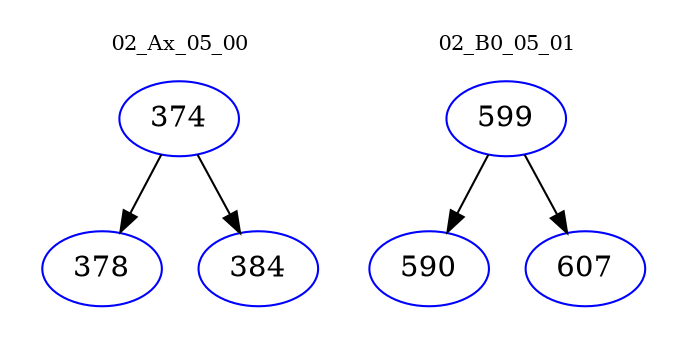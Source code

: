 digraph{
subgraph cluster_0 {
color = white
label = "02_Ax_05_00";
fontsize=10;
T0_374 [label="374", color="blue"]
T0_374 -> T0_378 [color="black"]
T0_378 [label="378", color="blue"]
T0_374 -> T0_384 [color="black"]
T0_384 [label="384", color="blue"]
}
subgraph cluster_1 {
color = white
label = "02_B0_05_01";
fontsize=10;
T1_599 [label="599", color="blue"]
T1_599 -> T1_590 [color="black"]
T1_590 [label="590", color="blue"]
T1_599 -> T1_607 [color="black"]
T1_607 [label="607", color="blue"]
}
}
